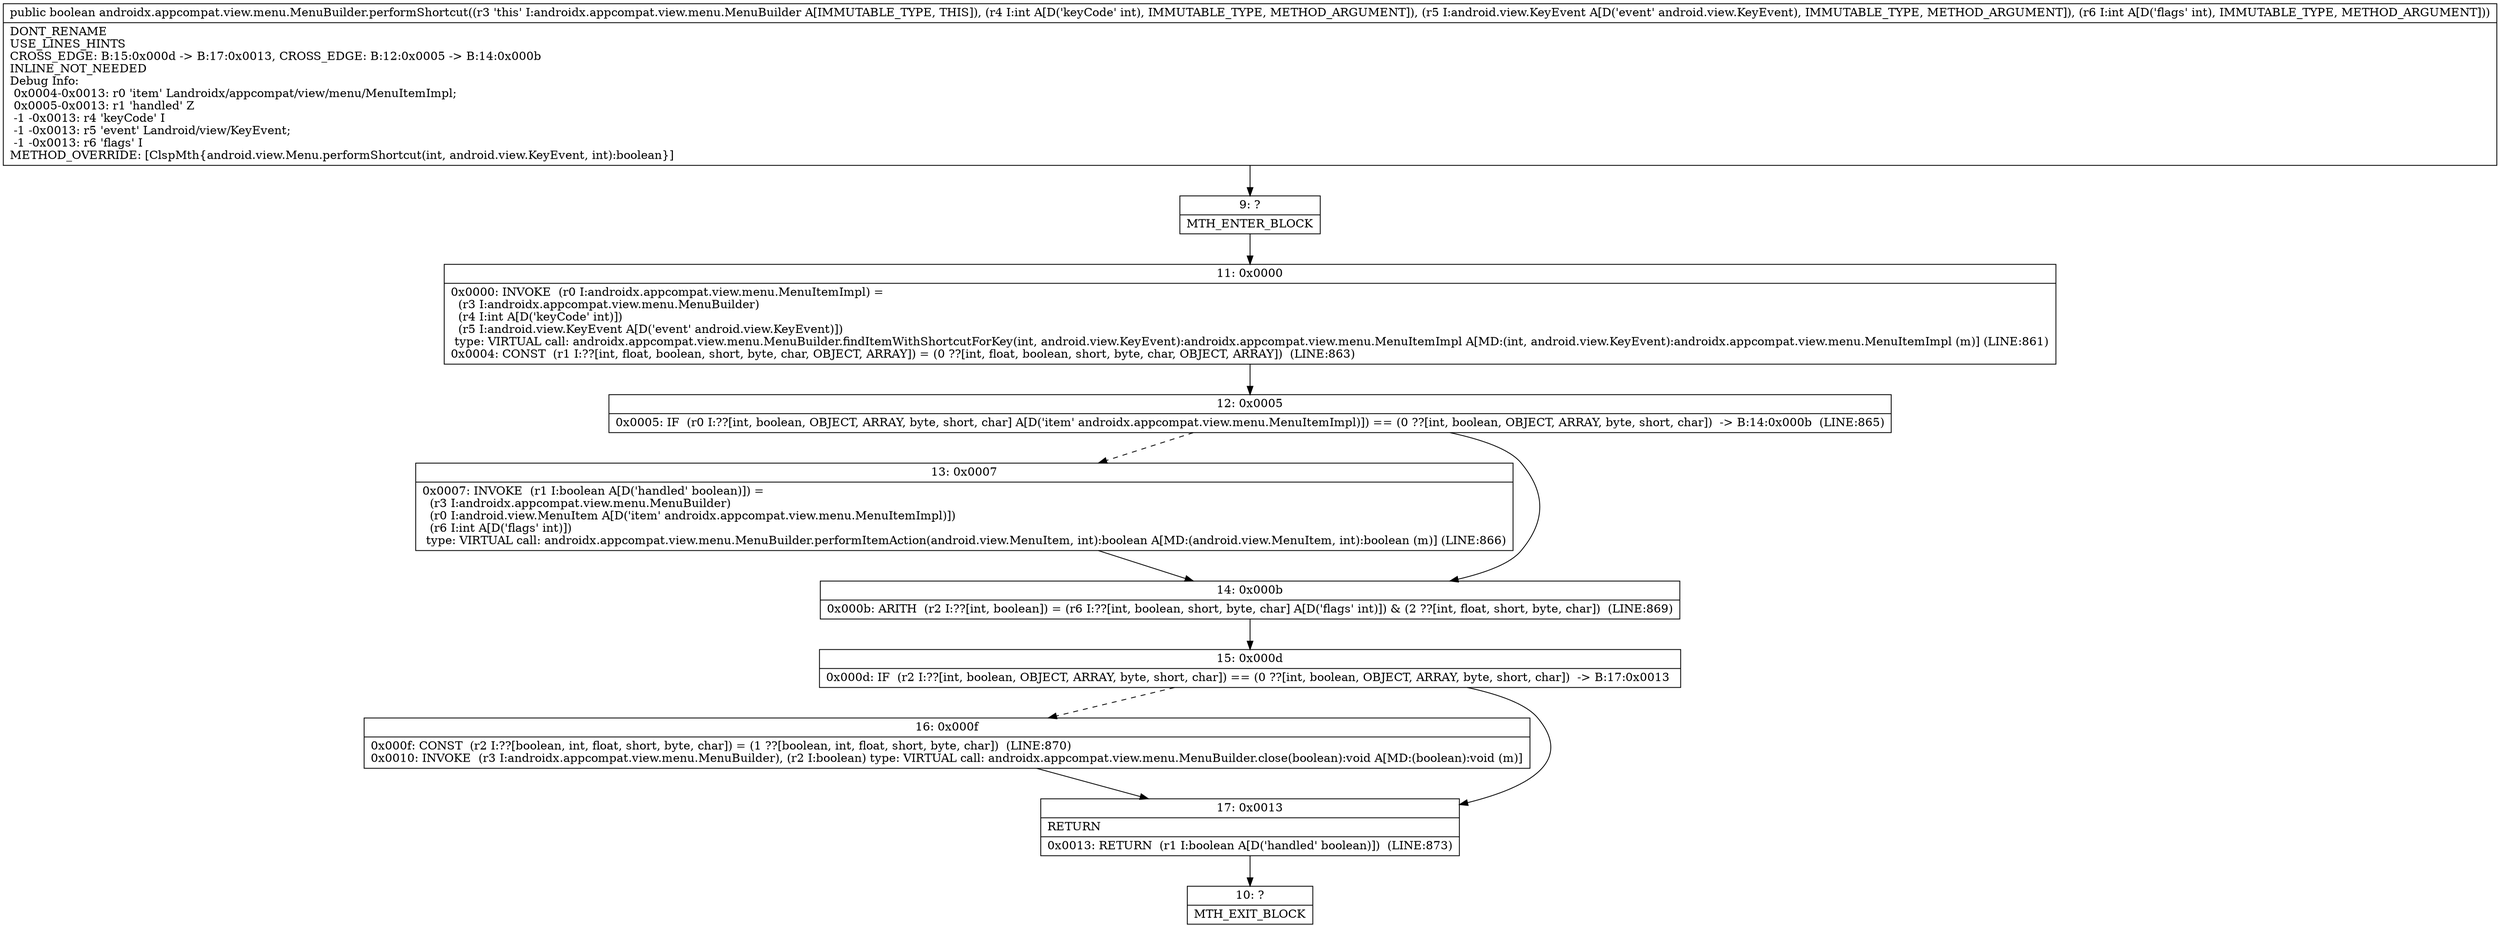 digraph "CFG forandroidx.appcompat.view.menu.MenuBuilder.performShortcut(ILandroid\/view\/KeyEvent;I)Z" {
Node_9 [shape=record,label="{9\:\ ?|MTH_ENTER_BLOCK\l}"];
Node_11 [shape=record,label="{11\:\ 0x0000|0x0000: INVOKE  (r0 I:androidx.appcompat.view.menu.MenuItemImpl) = \l  (r3 I:androidx.appcompat.view.menu.MenuBuilder)\l  (r4 I:int A[D('keyCode' int)])\l  (r5 I:android.view.KeyEvent A[D('event' android.view.KeyEvent)])\l type: VIRTUAL call: androidx.appcompat.view.menu.MenuBuilder.findItemWithShortcutForKey(int, android.view.KeyEvent):androidx.appcompat.view.menu.MenuItemImpl A[MD:(int, android.view.KeyEvent):androidx.appcompat.view.menu.MenuItemImpl (m)] (LINE:861)\l0x0004: CONST  (r1 I:??[int, float, boolean, short, byte, char, OBJECT, ARRAY]) = (0 ??[int, float, boolean, short, byte, char, OBJECT, ARRAY])  (LINE:863)\l}"];
Node_12 [shape=record,label="{12\:\ 0x0005|0x0005: IF  (r0 I:??[int, boolean, OBJECT, ARRAY, byte, short, char] A[D('item' androidx.appcompat.view.menu.MenuItemImpl)]) == (0 ??[int, boolean, OBJECT, ARRAY, byte, short, char])  \-\> B:14:0x000b  (LINE:865)\l}"];
Node_13 [shape=record,label="{13\:\ 0x0007|0x0007: INVOKE  (r1 I:boolean A[D('handled' boolean)]) = \l  (r3 I:androidx.appcompat.view.menu.MenuBuilder)\l  (r0 I:android.view.MenuItem A[D('item' androidx.appcompat.view.menu.MenuItemImpl)])\l  (r6 I:int A[D('flags' int)])\l type: VIRTUAL call: androidx.appcompat.view.menu.MenuBuilder.performItemAction(android.view.MenuItem, int):boolean A[MD:(android.view.MenuItem, int):boolean (m)] (LINE:866)\l}"];
Node_14 [shape=record,label="{14\:\ 0x000b|0x000b: ARITH  (r2 I:??[int, boolean]) = (r6 I:??[int, boolean, short, byte, char] A[D('flags' int)]) & (2 ??[int, float, short, byte, char])  (LINE:869)\l}"];
Node_15 [shape=record,label="{15\:\ 0x000d|0x000d: IF  (r2 I:??[int, boolean, OBJECT, ARRAY, byte, short, char]) == (0 ??[int, boolean, OBJECT, ARRAY, byte, short, char])  \-\> B:17:0x0013 \l}"];
Node_16 [shape=record,label="{16\:\ 0x000f|0x000f: CONST  (r2 I:??[boolean, int, float, short, byte, char]) = (1 ??[boolean, int, float, short, byte, char])  (LINE:870)\l0x0010: INVOKE  (r3 I:androidx.appcompat.view.menu.MenuBuilder), (r2 I:boolean) type: VIRTUAL call: androidx.appcompat.view.menu.MenuBuilder.close(boolean):void A[MD:(boolean):void (m)]\l}"];
Node_17 [shape=record,label="{17\:\ 0x0013|RETURN\l|0x0013: RETURN  (r1 I:boolean A[D('handled' boolean)])  (LINE:873)\l}"];
Node_10 [shape=record,label="{10\:\ ?|MTH_EXIT_BLOCK\l}"];
MethodNode[shape=record,label="{public boolean androidx.appcompat.view.menu.MenuBuilder.performShortcut((r3 'this' I:androidx.appcompat.view.menu.MenuBuilder A[IMMUTABLE_TYPE, THIS]), (r4 I:int A[D('keyCode' int), IMMUTABLE_TYPE, METHOD_ARGUMENT]), (r5 I:android.view.KeyEvent A[D('event' android.view.KeyEvent), IMMUTABLE_TYPE, METHOD_ARGUMENT]), (r6 I:int A[D('flags' int), IMMUTABLE_TYPE, METHOD_ARGUMENT]))  | DONT_RENAME\lUSE_LINES_HINTS\lCROSS_EDGE: B:15:0x000d \-\> B:17:0x0013, CROSS_EDGE: B:12:0x0005 \-\> B:14:0x000b\lINLINE_NOT_NEEDED\lDebug Info:\l  0x0004\-0x0013: r0 'item' Landroidx\/appcompat\/view\/menu\/MenuItemImpl;\l  0x0005\-0x0013: r1 'handled' Z\l  \-1 \-0x0013: r4 'keyCode' I\l  \-1 \-0x0013: r5 'event' Landroid\/view\/KeyEvent;\l  \-1 \-0x0013: r6 'flags' I\lMETHOD_OVERRIDE: [ClspMth\{android.view.Menu.performShortcut(int, android.view.KeyEvent, int):boolean\}]\l}"];
MethodNode -> Node_9;Node_9 -> Node_11;
Node_11 -> Node_12;
Node_12 -> Node_13[style=dashed];
Node_12 -> Node_14;
Node_13 -> Node_14;
Node_14 -> Node_15;
Node_15 -> Node_16[style=dashed];
Node_15 -> Node_17;
Node_16 -> Node_17;
Node_17 -> Node_10;
}

